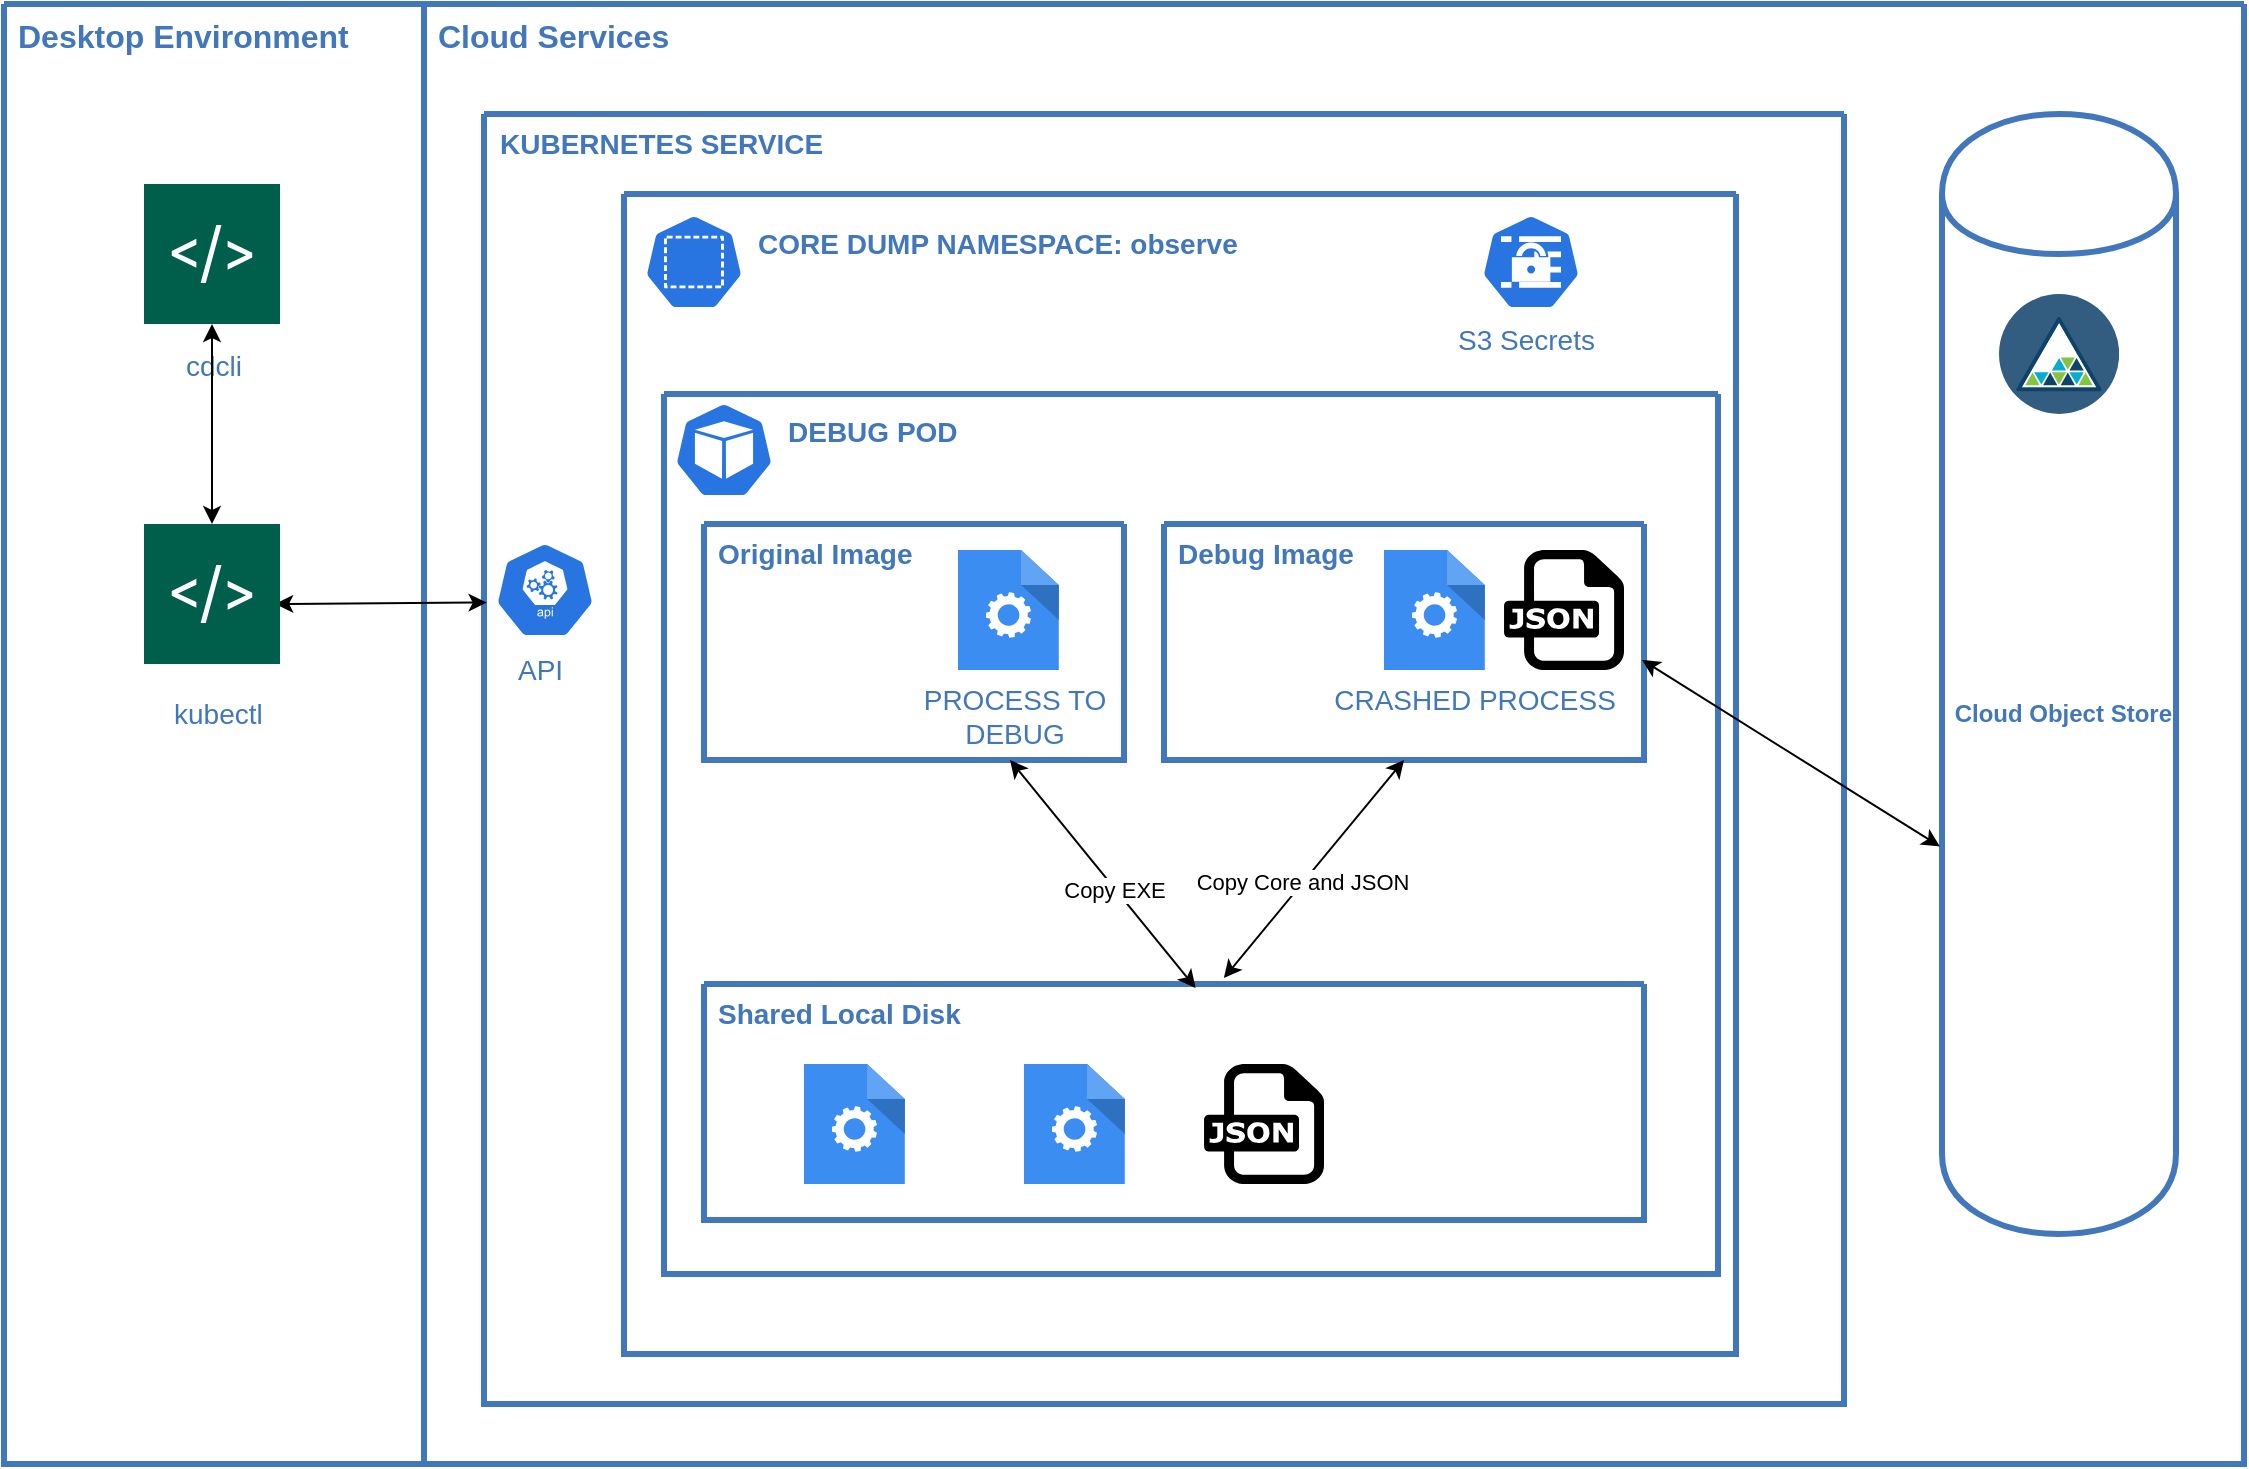 <mxfile version="13.9.9" type="device" pages="2"><diagram id="31b32b95-0358-9bc7-6ba0-a27c054ed1a7" name="Page-1"><mxGraphModel dx="1360" dy="783" grid="1" gridSize="10" guides="1" tooltips="1" connect="1" arrows="1" fold="1" page="1" pageScale="1" pageWidth="827" pageHeight="1169" background="#ffffff" math="0" shadow="0"><root><mxCell id="0"/><mxCell id="1" parent="0"/><mxCell id="2" value="" style="swimlane;shadow=0;strokeColor=#4277BB;fillColor=#ffffff;fontColor=#4277BB;align=right;startSize=0;collapsible=0;strokeWidth=3;" parent="1" vertex="1"><mxGeometry x="300" y="140" width="1120" height="730" as="geometry"/></mxCell><mxCell id="3" value="Desktop Environment" style="text;html=1;align=left;verticalAlign=top;fontColor=#4277BB;shadow=0;dashed=0;strokeColor=none;fillColor=none;labelBackgroundColor=none;fontStyle=1;fontSize=16;spacingLeft=5;" parent="2" vertex="1"><mxGeometry width="170" height="30" as="geometry"/></mxCell><mxCell id="4" value="" style="line;strokeWidth=3;direction=south;html=1;shadow=0;labelBackgroundColor=none;fillColor=none;gradientColor=none;fontSize=12;fontColor=#4277BB;align=right;strokeColor=#4277BB;" parent="2" vertex="1"><mxGeometry x="205" width="10" height="250" as="geometry"/></mxCell><mxCell id="5" value="Cloud Services" style="text;html=1;align=left;verticalAlign=top;fontColor=#4277BB;shadow=0;dashed=0;strokeColor=none;fillColor=none;labelBackgroundColor=none;fontStyle=1;fontSize=16;spacingLeft=5;" parent="2" vertex="1"><mxGeometry x="210" width="180" height="35" as="geometry"/></mxCell><mxCell id="16" value="" style="line;strokeWidth=3;direction=south;html=1;shadow=0;labelBackgroundColor=none;fillColor=none;gradientColor=none;fontSize=12;fontColor=#4277BB;align=right;strokeColor=#4277BB;" parent="2" vertex="1"><mxGeometry x="205" y="166" width="10" height="564" as="geometry"/></mxCell><mxCell id="55" value="" style="swimlane;shadow=0;strokeColor=#4277BB;fillColor=#ffffff;fontColor=#4277BB;align=right;startSize=0;collapsible=0;strokeWidth=3;" parent="2" vertex="1"><mxGeometry x="240" y="55" width="680" height="645" as="geometry"/></mxCell><mxCell id="60" value="KUBERNETES SERVICE" style="text;html=1;align=left;verticalAlign=top;fontColor=#4277BB;shadow=0;dashed=0;strokeColor=none;fillColor=none;labelBackgroundColor=none;fontStyle=1;fontSize=14;spacingLeft=5;" parent="55" vertex="1"><mxGeometry x="1" width="231" height="24" as="geometry"/></mxCell><mxCell id="6MZQIRnF7-SAmaHpNA28-116" value="" style="swimlane;shadow=0;strokeColor=#4277BB;fillColor=#ffffff;fontColor=#4277BB;align=right;startSize=0;collapsible=0;strokeWidth=3;" parent="55" vertex="1"><mxGeometry x="70" y="40" width="556" height="580" as="geometry"/></mxCell><mxCell id="6MZQIRnF7-SAmaHpNA28-96" value="" style="html=1;dashed=0;whitespace=wrap;fillColor=#2875E2;strokeColor=#ffffff;points=[[0.005,0.63,0],[0.1,0.2,0],[0.9,0.2,0],[0.5,0,0],[0.995,0.63,0],[0.72,0.99,0],[0.5,1,0],[0.28,0.99,0]];shape=mxgraph.kubernetes.icon;prIcon=ns" parent="6MZQIRnF7-SAmaHpNA28-116" vertex="1"><mxGeometry x="10" y="10" width="50" height="48" as="geometry"/></mxCell><mxCell id="6MZQIRnF7-SAmaHpNA28-117" value="CORE DUMP NAMESPACE: observe" style="text;html=1;align=left;verticalAlign=top;fontColor=#4277BB;shadow=0;dashed=0;strokeColor=none;fillColor=none;labelBackgroundColor=none;fontStyle=1;fontSize=14;spacingLeft=5;" parent="6MZQIRnF7-SAmaHpNA28-116" vertex="1"><mxGeometry x="60" y="10" width="231" height="24" as="geometry"/></mxCell><mxCell id="6MZQIRnF7-SAmaHpNA28-146" value="" style="swimlane;shadow=0;strokeColor=#4277BB;fillColor=#ffffff;fontColor=#4277BB;align=right;startSize=0;collapsible=0;strokeWidth=3;" parent="6MZQIRnF7-SAmaHpNA28-116" vertex="1"><mxGeometry x="20" y="100" width="527" height="440" as="geometry"/></mxCell><mxCell id="6MZQIRnF7-SAmaHpNA28-147" value="DEBUG POD" style="text;html=1;align=left;verticalAlign=top;fontColor=#4277BB;shadow=0;dashed=0;strokeColor=none;fillColor=none;labelBackgroundColor=none;fontStyle=1;fontSize=14;spacingLeft=5;" parent="6MZQIRnF7-SAmaHpNA28-146" vertex="1"><mxGeometry x="55" y="4" width="231" height="24" as="geometry"/></mxCell><mxCell id="8TjwllpaiS5wDal8mb0Y-61" value="" style="swimlane;shadow=0;strokeColor=#4277BB;fillColor=#ffffff;fontColor=#4277BB;align=right;startSize=0;collapsible=0;strokeWidth=3;" parent="6MZQIRnF7-SAmaHpNA28-146" vertex="1"><mxGeometry x="20" y="65" width="210" height="118" as="geometry"/></mxCell><mxCell id="8TjwllpaiS5wDal8mb0Y-63" value="Original Image" style="text;html=1;align=left;verticalAlign=top;fontColor=#4277BB;shadow=0;dashed=0;strokeColor=none;fillColor=none;labelBackgroundColor=none;fontStyle=1;fontSize=14;spacingLeft=5;" parent="8TjwllpaiS5wDal8mb0Y-61" vertex="1"><mxGeometry width="70" height="24" as="geometry"/></mxCell><mxCell id="6MZQIRnF7-SAmaHpNA28-178" value="PROCESS TO &lt;br&gt;DEBUG" style="text;html=1;align=center;verticalAlign=top;fontColor=#4277BB;shadow=0;dashed=0;strokeColor=none;fillColor=none;labelBackgroundColor=none;fontStyle=0;fontSize=14;spacingLeft=5;" parent="8TjwllpaiS5wDal8mb0Y-61" vertex="1"><mxGeometry x="122.2" y="73" width="60" height="24" as="geometry"/></mxCell><mxCell id="kvlEeInlbPt80AYC7ud--69" value="" style="html=1;aspect=fixed;strokeColor=none;shadow=0;align=center;verticalAlign=top;fillColor=#3B8DF1;shape=mxgraph.gcp2.process" vertex="1" parent="8TjwllpaiS5wDal8mb0Y-61"><mxGeometry x="127" y="13" width="50.4" height="60" as="geometry"/></mxCell><mxCell id="8TjwllpaiS5wDal8mb0Y-65" value="" style="swimlane;shadow=0;strokeColor=#4277BB;fillColor=#ffffff;fontColor=#4277BB;align=right;startSize=0;collapsible=0;strokeWidth=3;" parent="6MZQIRnF7-SAmaHpNA28-146" vertex="1"><mxGeometry x="20" y="295" width="470" height="118" as="geometry"/></mxCell><mxCell id="8TjwllpaiS5wDal8mb0Y-66" value="Shared Local Disk" style="text;html=1;align=left;verticalAlign=top;fontColor=#4277BB;shadow=0;dashed=0;strokeColor=none;fillColor=none;labelBackgroundColor=none;fontStyle=1;fontSize=14;spacingLeft=5;" parent="8TjwllpaiS5wDal8mb0Y-65" vertex="1"><mxGeometry width="70" height="24" as="geometry"/></mxCell><mxCell id="kvlEeInlbPt80AYC7ud--71" value="&lt;span style=&quot;color: rgba(0 , 0 , 0 , 0) ; font-family: monospace ; font-size: 0px&quot;&gt;%3CmxGraphModel%3E%3Croot%3E%3CmxCell%20id%3D%220%22%2F%3E%3CmxCell%20id%3D%221%22%20parent%3D%220%22%2F%3E%3CmxCell%20id%3D%222%22%20value%3D%22%22%20style%3D%22html%3D1%3BlabelBackgroundColor%3D%23ffffff%3BstartArrow%3Dclassic%3BstartFill%3D1%3BstartSize%3D6%3BendArrow%3Dclassic%3BendFill%3D1%3BendSize%3D6%3BjettySize%3Dauto%3BorthogonalLoop%3D1%3BstrokeWidth%3D1%3BfontSize%3D14%3BexitX%3D0.523%3BexitY%3D0.017%3BexitDx%3D0%3BexitDy%3D0%3BexitPerimeter%3D0%3B%22%20edge%3D%221%22%20parent%3D%221%22%3E%3CmxGeometry%20width%3D%2260%22%20height%3D%2260%22%20relative%3D%221%22%20as%3D%22geometry%22%3E%3CmxPoint%20x%3D%22895.81%22%20y%3D%22632.006%22%20as%3D%22sourcePoint%22%2F%3E%3CmxPoint%20x%3D%22803.02%22%20y%3D%22518%22%20as%3D%22targetPoint%22%2F%3E%3C%2FmxGeometry%3E%3C%2FmxCell%3E%3CmxCell%20id%3D%223%22%20value%3D%22Copy%20EXE%22%20style%3D%22edgeLabel%3Bhtml%3D1%3Balign%3Dcenter%3BverticalAlign%3Dmiddle%3Bresizable%3D0%3Bpoints%3D%5B%5D%3B%22%20vertex%3D%221%22%20connectable%3D%220%22%20parent%3D%222%22%3E%3CmxGeometry%20x%3D%22-0.131%22%20y%3D%221%22%20relative%3D%221%22%20as%3D%22geometry%22%3E%3CmxPoint%20as%3D%22offset%22%2F%3E%3C%2FmxGeometry%3E%3C%2FmxCell%3E%3C%2Froot%3E%3C%2FmxGraphModel%3E&lt;/span&gt;" style="html=1;aspect=fixed;strokeColor=none;shadow=0;align=center;verticalAlign=top;fillColor=#3B8DF1;shape=mxgraph.gcp2.process" vertex="1" parent="8TjwllpaiS5wDal8mb0Y-65"><mxGeometry x="50" y="40" width="50.4" height="60" as="geometry"/></mxCell><mxCell id="kvlEeInlbPt80AYC7ud--82" value="&lt;span style=&quot;color: rgba(0 , 0 , 0 , 0) ; font-family: monospace ; font-size: 0px&quot;&gt;%3CmxGraphModel%3E%3Croot%3E%3CmxCell%20id%3D%220%22%2F%3E%3CmxCell%20id%3D%221%22%20parent%3D%220%22%2F%3E%3CmxCell%20id%3D%222%22%20value%3D%22%22%20style%3D%22html%3D1%3BlabelBackgroundColor%3D%23ffffff%3BstartArrow%3Dclassic%3BstartFill%3D1%3BstartSize%3D6%3BendArrow%3Dclassic%3BendFill%3D1%3BendSize%3D6%3BjettySize%3Dauto%3BorthogonalLoop%3D1%3BstrokeWidth%3D1%3BfontSize%3D14%3BexitX%3D0.523%3BexitY%3D0.017%3BexitDx%3D0%3BexitDy%3D0%3BexitPerimeter%3D0%3B%22%20edge%3D%221%22%20parent%3D%221%22%3E%3CmxGeometry%20width%3D%2260%22%20height%3D%2260%22%20relative%3D%221%22%20as%3D%22geometry%22%3E%3CmxPoint%20x%3D%22895.81%22%20y%3D%22632.006%22%20as%3D%22sourcePoint%22%2F%3E%3CmxPoint%20x%3D%22803.02%22%20y%3D%22518%22%20as%3D%22targetPoint%22%2F%3E%3C%2FmxGeometry%3E%3C%2FmxCell%3E%3CmxCell%20id%3D%223%22%20value%3D%22Copy%20EXE%22%20style%3D%22edgeLabel%3Bhtml%3D1%3Balign%3Dcenter%3BverticalAlign%3Dmiddle%3Bresizable%3D0%3Bpoints%3D%5B%5D%3B%22%20vertex%3D%221%22%20connectable%3D%220%22%20parent%3D%222%22%3E%3CmxGeometry%20x%3D%22-0.131%22%20y%3D%221%22%20relative%3D%221%22%20as%3D%22geometry%22%3E%3CmxPoint%20as%3D%22offset%22%2F%3E%3C%2FmxGeometry%3E%3C%2FmxCell%3E%3C%2Froot%3E%3C%2FmxGraphModel%3E&lt;/span&gt;" style="html=1;aspect=fixed;strokeColor=none;shadow=0;align=center;verticalAlign=top;fillColor=#3B8DF1;shape=mxgraph.gcp2.process" vertex="1" parent="8TjwllpaiS5wDal8mb0Y-65"><mxGeometry x="160" y="40" width="50.4" height="60" as="geometry"/></mxCell><mxCell id="kvlEeInlbPt80AYC7ud--84" value="" style="dashed=0;outlineConnect=0;html=1;align=center;labelPosition=center;verticalLabelPosition=bottom;verticalAlign=top;shape=mxgraph.weblogos.json" vertex="1" parent="8TjwllpaiS5wDal8mb0Y-65"><mxGeometry x="250" y="40" width="60" height="60" as="geometry"/></mxCell><mxCell id="CdlaagHrZzI9JcqOEJtp-60" value="" style="html=1;labelBackgroundColor=#ffffff;startArrow=classic;startFill=1;startSize=6;endArrow=classic;endFill=1;endSize=6;jettySize=auto;orthogonalLoop=1;strokeWidth=1;fontSize=14;exitX=0.523;exitY=0.017;exitDx=0;exitDy=0;exitPerimeter=0;" parent="6MZQIRnF7-SAmaHpNA28-146" source="8TjwllpaiS5wDal8mb0Y-65" target="8TjwllpaiS5wDal8mb0Y-61" edge="1"><mxGeometry width="60" height="60" relative="1" as="geometry"><mxPoint x="647.947" y="236.24" as="sourcePoint"/><mxPoint x="265.517" y="274" as="targetPoint"/></mxGeometry></mxCell><mxCell id="kvlEeInlbPt80AYC7ud--70" value="Copy EXE" style="edgeLabel;html=1;align=center;verticalAlign=middle;resizable=0;points=[];" vertex="1" connectable="0" parent="CdlaagHrZzI9JcqOEJtp-60"><mxGeometry x="-0.131" y="1" relative="1" as="geometry"><mxPoint as="offset"/></mxGeometry></mxCell><mxCell id="kvlEeInlbPt80AYC7ud--68" value="" style="html=1;dashed=0;whitespace=wrap;fillColor=#2875E2;strokeColor=#ffffff;points=[[0.005,0.63,0],[0.1,0.2,0],[0.9,0.2,0],[0.5,0,0],[0.995,0.63,0],[0.72,0.99,0],[0.5,1,0],[0.28,0.99,0]];shape=mxgraph.kubernetes.icon;prIcon=pod" vertex="1" parent="6MZQIRnF7-SAmaHpNA28-146"><mxGeometry x="5" y="4" width="50" height="48" as="geometry"/></mxCell><mxCell id="kvlEeInlbPt80AYC7ud--73" value="" style="swimlane;shadow=0;strokeColor=#4277BB;fillColor=#ffffff;fontColor=#4277BB;align=right;startSize=0;collapsible=0;strokeWidth=3;" vertex="1" parent="6MZQIRnF7-SAmaHpNA28-146"><mxGeometry x="250" y="65" width="240" height="118" as="geometry"/></mxCell><mxCell id="kvlEeInlbPt80AYC7ud--74" value="Debug Image" style="text;html=1;align=left;verticalAlign=top;fontColor=#4277BB;shadow=0;dashed=0;strokeColor=none;fillColor=none;labelBackgroundColor=none;fontStyle=1;fontSize=14;spacingLeft=5;" vertex="1" parent="kvlEeInlbPt80AYC7ud--73"><mxGeometry width="70" height="24" as="geometry"/></mxCell><mxCell id="kvlEeInlbPt80AYC7ud--75" value="CRASHED PROCESS" style="text;html=1;align=center;verticalAlign=top;fontColor=#4277BB;shadow=0;dashed=0;strokeColor=none;fillColor=none;labelBackgroundColor=none;fontStyle=0;fontSize=14;spacingLeft=5;" vertex="1" parent="kvlEeInlbPt80AYC7ud--73"><mxGeometry x="122.2" y="73" width="60" height="24" as="geometry"/></mxCell><mxCell id="kvlEeInlbPt80AYC7ud--76" value="" style="html=1;aspect=fixed;strokeColor=none;shadow=0;align=center;verticalAlign=top;fillColor=#3B8DF1;shape=mxgraph.gcp2.process" vertex="1" parent="kvlEeInlbPt80AYC7ud--73"><mxGeometry x="110" y="13" width="50.4" height="60" as="geometry"/></mxCell><mxCell id="kvlEeInlbPt80AYC7ud--85" value="" style="dashed=0;outlineConnect=0;html=1;align=center;labelPosition=center;verticalLabelPosition=bottom;verticalAlign=top;shape=mxgraph.weblogos.json" vertex="1" parent="kvlEeInlbPt80AYC7ud--73"><mxGeometry x="170.0" y="13" width="60" height="60" as="geometry"/></mxCell><mxCell id="kvlEeInlbPt80AYC7ud--77" value="" style="html=1;labelBackgroundColor=#ffffff;startArrow=classic;startFill=1;startSize=6;endArrow=classic;endFill=1;endSize=6;jettySize=auto;orthogonalLoop=1;strokeWidth=1;fontSize=14;exitX=0.553;exitY=-0.025;exitDx=0;exitDy=0;exitPerimeter=0;entryX=0.5;entryY=1;entryDx=0;entryDy=0;" edge="1" parent="6MZQIRnF7-SAmaHpNA28-146" source="8TjwllpaiS5wDal8mb0Y-65" target="kvlEeInlbPt80AYC7ud--73"><mxGeometry width="60" height="60" relative="1" as="geometry"><mxPoint x="275.81" y="307.006" as="sourcePoint"/><mxPoint x="183.02" y="193" as="targetPoint"/></mxGeometry></mxCell><mxCell id="kvlEeInlbPt80AYC7ud--78" value="Copy Core and JSON" style="edgeLabel;html=1;align=center;verticalAlign=middle;resizable=0;points=[];" vertex="1" connectable="0" parent="kvlEeInlbPt80AYC7ud--77"><mxGeometry x="-0.131" y="1" relative="1" as="geometry"><mxPoint as="offset"/></mxGeometry></mxCell><mxCell id="6MZQIRnF7-SAmaHpNA28-164" value="S3 Secrets" style="text;html=1;align=left;verticalAlign=top;fontColor=#4277BB;shadow=0;dashed=0;strokeColor=none;fillColor=none;labelBackgroundColor=none;fontStyle=0;fontSize=14;spacingLeft=5;" parent="6MZQIRnF7-SAmaHpNA28-116" vertex="1"><mxGeometry x="410" y="58" width="247" height="24" as="geometry"/></mxCell><mxCell id="kvlEeInlbPt80AYC7ud--72" value="" style="html=1;dashed=0;whitespace=wrap;fillColor=#2875E2;strokeColor=#ffffff;points=[[0.005,0.63,0],[0.1,0.2,0],[0.9,0.2,0],[0.5,0,0],[0.995,0.63,0],[0.72,0.99,0],[0.5,1,0],[0.28,0.99,0]];shape=mxgraph.kubernetes.icon;prIcon=secret" vertex="1" parent="6MZQIRnF7-SAmaHpNA28-116"><mxGeometry x="428.5" y="10" width="50" height="48" as="geometry"/></mxCell><mxCell id="6MZQIRnF7-SAmaHpNA28-172" value="" style="html=1;dashed=0;whitespace=wrap;fillColor=#2875E2;strokeColor=#ffffff;points=[[0.005,0.63,0],[0.1,0.2,0],[0.9,0.2,0],[0.5,0,0],[0.995,0.63,0],[0.72,0.99,0],[0.5,1,0],[0.28,0.99,0]];shape=mxgraph.kubernetes.icon;prIcon=api" parent="55" vertex="1"><mxGeometry x="1" y="214" width="59" height="48" as="geometry"/></mxCell><mxCell id="6MZQIRnF7-SAmaHpNA28-173" value="API" style="text;html=1;align=left;verticalAlign=top;fontColor=#4277BB;shadow=0;dashed=0;strokeColor=none;fillColor=none;labelBackgroundColor=none;fontStyle=0;fontSize=14;spacingLeft=5;" parent="55" vertex="1"><mxGeometry x="10" y="263" width="60" height="24" as="geometry"/></mxCell><mxCell id="6MZQIRnF7-SAmaHpNA28-105" value="Cloud Object Store" style="shape=cylinder;whiteSpace=wrap;html=1;boundedLbl=1;backgroundOutline=1;strokeColor=#4277BB;strokeWidth=3;shadow=0;fontColor=#4277BB;fontStyle=1;align=right;startSize=0;" parent="2" vertex="1"><mxGeometry x="969" y="55" width="117" height="560" as="geometry"/></mxCell><mxCell id="6MZQIRnF7-SAmaHpNA28-141" value="" style="aspect=fixed;perimeter=ellipsePerimeter;html=1;align=center;shadow=0;dashed=0;fontColor=#4277BB;labelBackgroundColor=#ffffff;fontSize=12;spacingTop=3;image;image=img/lib/ibm/miscellaneous/object_storage.svg;" parent="2" vertex="1"><mxGeometry x="997.5" y="145" width="60" height="60" as="geometry"/></mxCell><mxCell id="6MZQIRnF7-SAmaHpNA28-179" value="" style="html=1;labelBackgroundColor=#ffffff;startArrow=classic;startFill=1;startSize=6;endArrow=classic;endFill=1;endSize=6;jettySize=auto;orthogonalLoop=1;strokeWidth=1;fontSize=14;entryX=1;entryY=0.5;entryDx=0;entryDy=0;exitX=0.005;exitY=0.63;exitDx=0;exitDy=0;exitPerimeter=0;" parent="2" source="6MZQIRnF7-SAmaHpNA28-172" edge="1"><mxGeometry width="60" height="60" relative="1" as="geometry"><mxPoint x="240" y="298" as="sourcePoint"/><mxPoint x="135.58" y="300" as="targetPoint"/></mxGeometry></mxCell><mxCell id="6MZQIRnF7-SAmaHpNA28-191" value="cdcli" style="text;html=1;align=left;verticalAlign=top;fontColor=#4277BB;shadow=0;dashed=0;strokeColor=none;fillColor=none;labelBackgroundColor=none;fontStyle=0;fontSize=14;spacingLeft=5;" parent="2" vertex="1"><mxGeometry x="84" y="166" width="60" height="30" as="geometry"/></mxCell><mxCell id="8TjwllpaiS5wDal8mb0Y-77" value="" style="html=1;labelBackgroundColor=#ffffff;startArrow=classic;startFill=1;startSize=6;endArrow=classic;endFill=1;endSize=6;jettySize=auto;orthogonalLoop=1;strokeWidth=1;fontSize=14;exitX=-0.009;exitY=0.654;exitDx=0;exitDy=0;exitPerimeter=0;entryX=0.996;entryY=0.576;entryDx=0;entryDy=0;entryPerimeter=0;" parent="2" source="6MZQIRnF7-SAmaHpNA28-105" edge="1" target="kvlEeInlbPt80AYC7ud--73"><mxGeometry width="60" height="60" relative="1" as="geometry"><mxPoint x="733" y="388" as="sourcePoint"/><mxPoint x="770" y="421" as="targetPoint"/></mxGeometry></mxCell><mxCell id="kvlEeInlbPt80AYC7ud--60" value="" style="pointerEvents=1;shadow=0;dashed=0;html=1;strokeColor=none;fillColor=#005F4B;labelPosition=center;verticalLabelPosition=bottom;verticalAlign=top;align=center;outlineConnect=0;shape=mxgraph.veeam2.command_line;" vertex="1" parent="2"><mxGeometry x="70" y="90" width="68" height="70" as="geometry"/></mxCell><mxCell id="kvlEeInlbPt80AYC7ud--62" value="" style="pointerEvents=1;shadow=0;dashed=0;html=1;strokeColor=none;fillColor=#005F4B;labelPosition=center;verticalLabelPosition=bottom;verticalAlign=top;align=center;outlineConnect=0;shape=mxgraph.veeam2.command_line;" vertex="1" parent="2"><mxGeometry x="70" y="260" width="68" height="70" as="geometry"/></mxCell><mxCell id="kvlEeInlbPt80AYC7ud--63" value="kubectl" style="text;html=1;align=left;verticalAlign=top;fontColor=#4277BB;shadow=0;dashed=0;strokeColor=none;fillColor=none;labelBackgroundColor=none;fontStyle=0;fontSize=14;spacingLeft=5;" vertex="1" parent="2"><mxGeometry x="78" y="340" width="60" height="30" as="geometry"/></mxCell><mxCell id="kvlEeInlbPt80AYC7ud--67" value="" style="html=1;labelBackgroundColor=#ffffff;startArrow=classic;startFill=1;startSize=6;endArrow=classic;endFill=1;endSize=6;jettySize=auto;orthogonalLoop=1;strokeWidth=1;fontSize=14;" edge="1" parent="2" source="kvlEeInlbPt80AYC7ud--60" target="kvlEeInlbPt80AYC7ud--62"><mxGeometry width="60" height="60" relative="1" as="geometry"><mxPoint x="977.947" y="431.24" as="sourcePoint"/><mxPoint x="626" y="431" as="targetPoint"/><Array as="points"/></mxGeometry></mxCell></root></mxGraphModel></diagram><diagram id="tTjlia2mmh-s5w34ifXU" name="Page-2"><mxGraphModel dx="1360" dy="783" grid="1" gridSize="10" guides="1" tooltips="1" connect="1" arrows="1" fold="1" page="1" pageScale="1" pageWidth="850" pageHeight="1100" math="0" shadow="0"><root><mxCell id="u6VebWN5yS-ji6Ni6x9W-0"/><mxCell id="u6VebWN5yS-ji6Ni6x9W-1" parent="u6VebWN5yS-ji6Ni6x9W-0"/></root></mxGraphModel></diagram></mxfile>